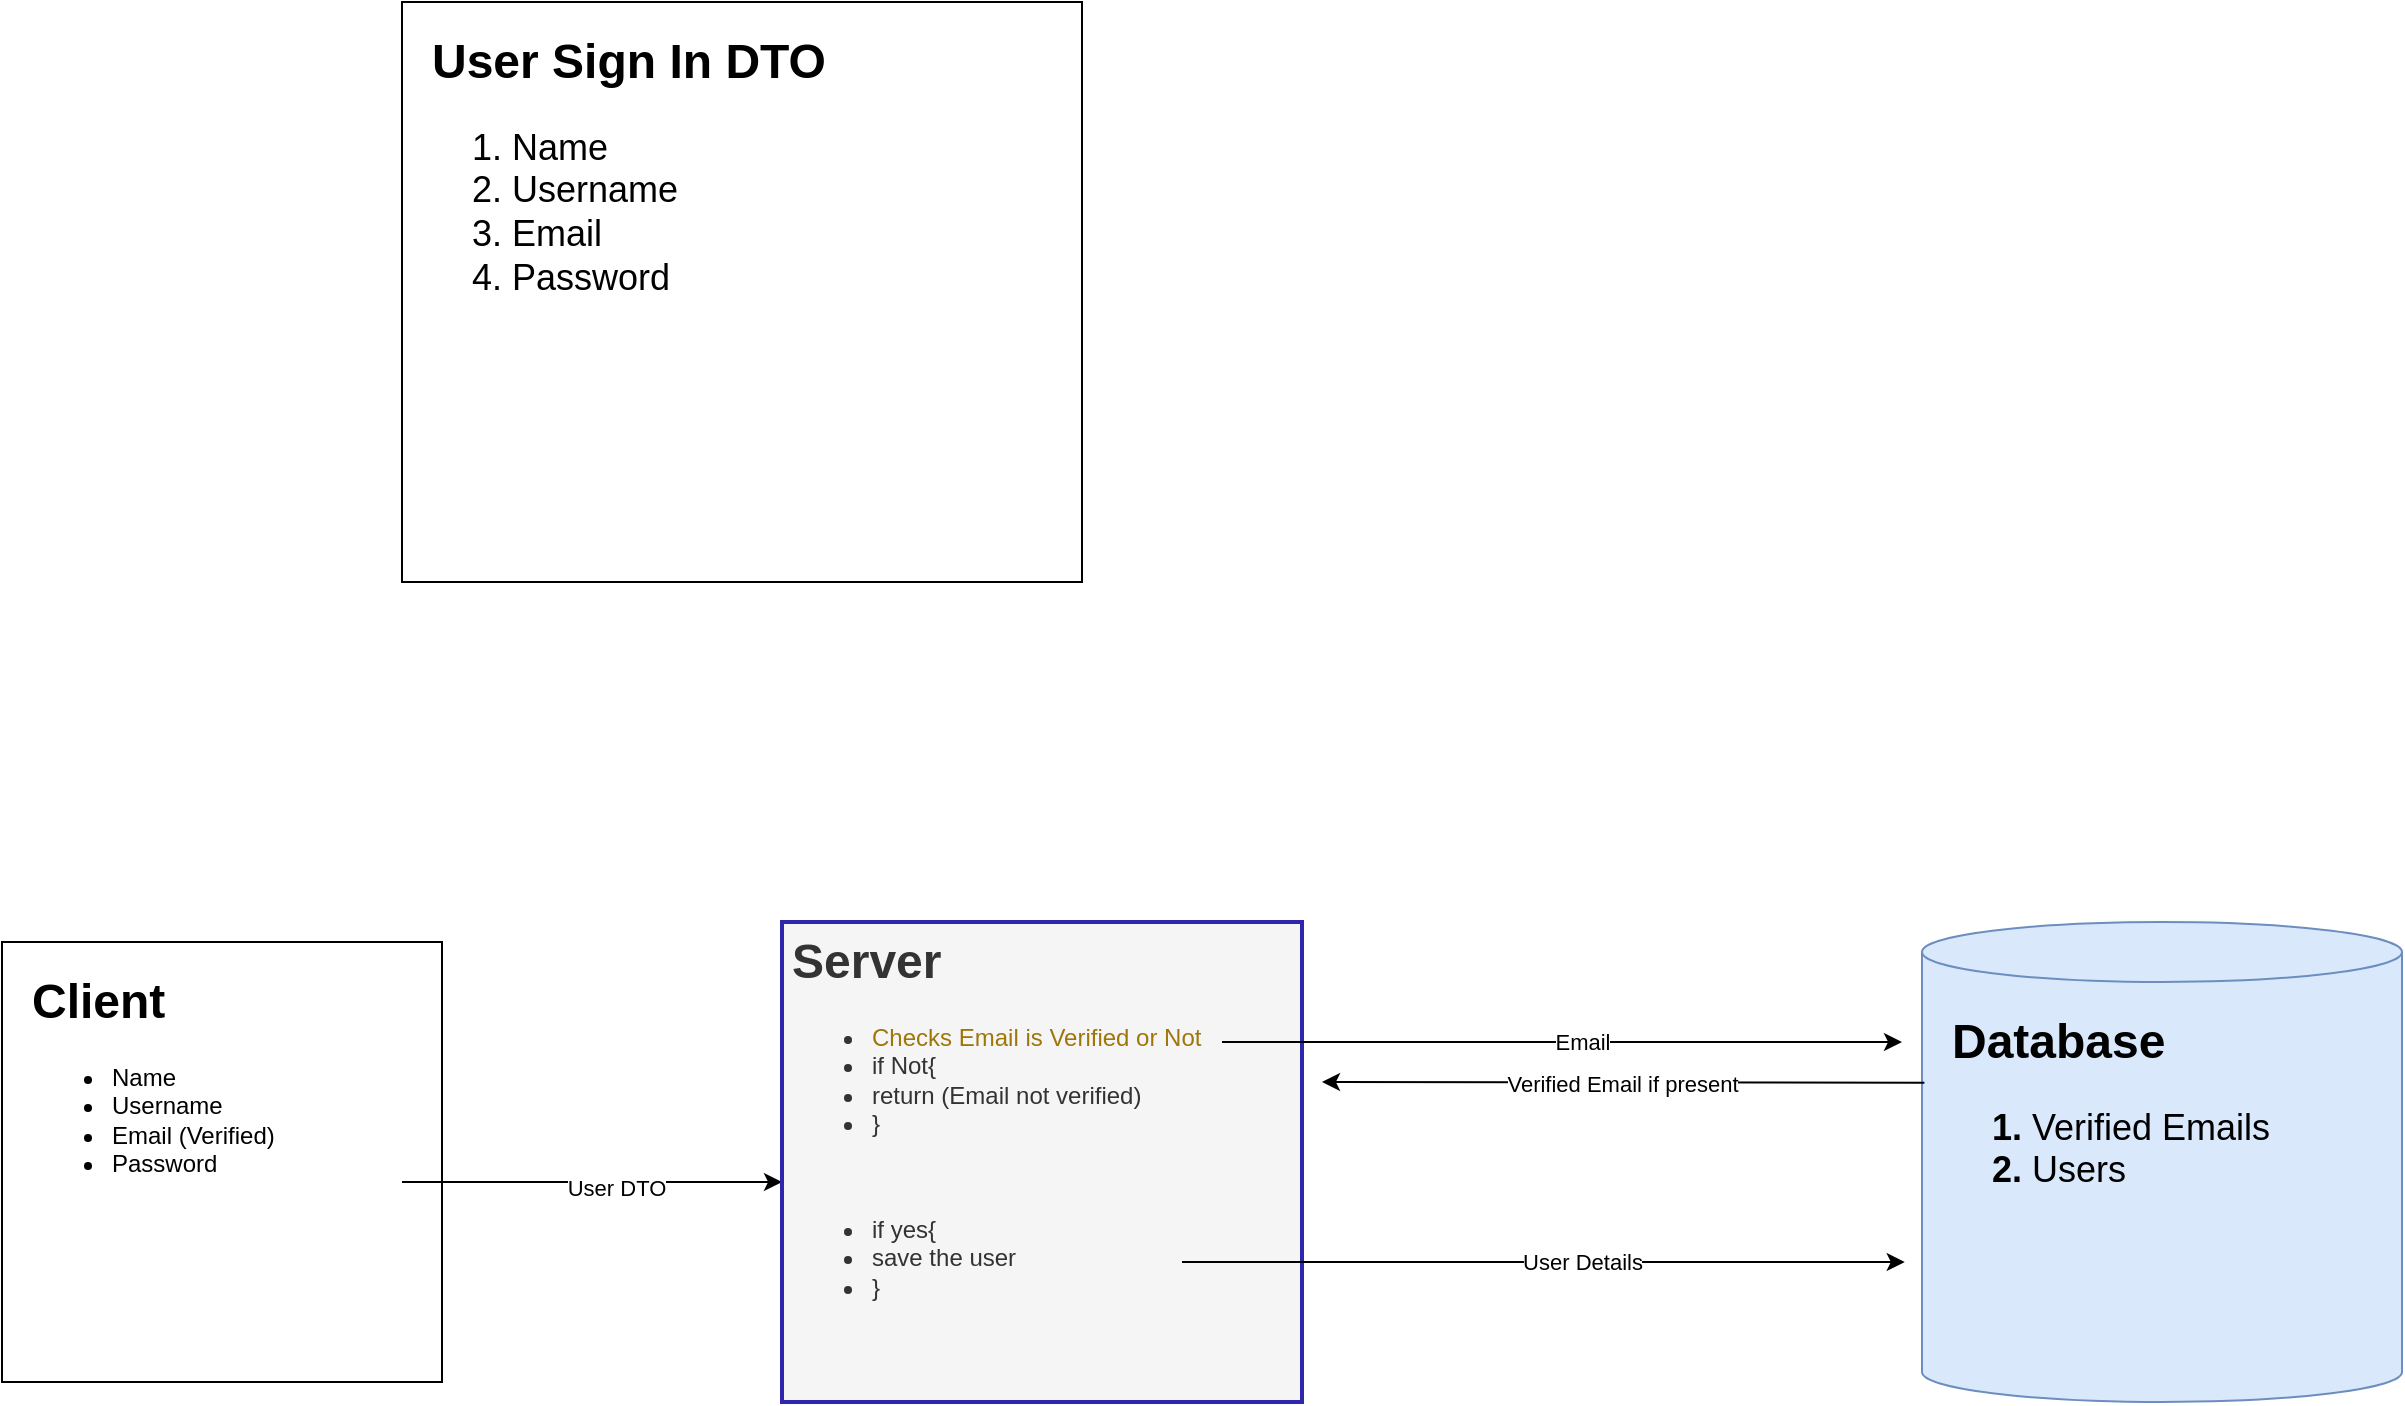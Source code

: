 <mxfile version="22.1.22" type="embed">
  <diagram id="e3ZoHSzyayAQzzKgrG5k" name="Page-1">
    <mxGraphModel dx="679" dy="338" grid="1" gridSize="10" guides="1" tooltips="1" connect="1" arrows="1" fold="1" page="1" pageScale="1" pageWidth="850" pageHeight="1100" math="0" shadow="0">
      <root>
        <mxCell id="0" />
        <mxCell id="1" parent="0" />
        <mxCell id="2" value="" style="rounded=0;whiteSpace=wrap;html=1;" vertex="1" parent="1">
          <mxGeometry x="310" y="60" width="340" height="290" as="geometry" />
        </mxCell>
        <mxCell id="3" value="&lt;h1&gt;User Sign In DTO&lt;/h1&gt;&lt;p style=&quot;font-size: 17px;&quot;&gt;&lt;/p&gt;&lt;div&gt;&lt;ol style=&quot;font-size: 18px;&quot;&gt;&lt;li&gt;Name&lt;/li&gt;&lt;li&gt;Username&lt;/li&gt;&lt;li&gt;Email&lt;/li&gt;&lt;li&gt;Password&lt;/li&gt;&lt;/ol&gt;&lt;/div&gt;&lt;p&gt;&lt;/p&gt;" style="text;html=1;strokeColor=none;fillColor=none;spacing=5;spacingTop=-20;whiteSpace=wrap;overflow=hidden;rounded=0;" vertex="1" parent="1">
          <mxGeometry x="320" y="70" width="320" height="260" as="geometry" />
        </mxCell>
        <mxCell id="4" value="" style="whiteSpace=wrap;html=1;aspect=fixed;" vertex="1" parent="1">
          <mxGeometry x="110" y="530" width="220" height="220" as="geometry" />
        </mxCell>
        <mxCell id="6" value="&lt;h1&gt;Client&lt;/h1&gt;&lt;p&gt;&lt;/p&gt;&lt;ul&gt;&lt;li&gt;Name&lt;/li&gt;&lt;li&gt;Username&lt;/li&gt;&lt;li&gt;Email (Verified)&lt;/li&gt;&lt;li&gt;Password&lt;/li&gt;&lt;/ul&gt;&lt;p&gt;&lt;/p&gt;" style="text;html=1;spacing=5;spacingTop=-20;whiteSpace=wrap;overflow=hidden;rounded=0;" vertex="1" parent="1">
          <mxGeometry x="120" y="540" width="200" height="190" as="geometry" />
        </mxCell>
        <mxCell id="8" value="" style="endArrow=classic;html=1;rounded=0;" edge="1" parent="1">
          <mxGeometry width="50" height="50" relative="1" as="geometry">
            <mxPoint x="310" y="650" as="sourcePoint" />
            <mxPoint x="500" y="650" as="targetPoint" />
          </mxGeometry>
        </mxCell>
        <mxCell id="23" value="User DTO" style="edgeLabel;html=1;align=center;verticalAlign=middle;resizable=0;points=[];" vertex="1" connectable="0" parent="8">
          <mxGeometry x="0.128" y="-3" relative="1" as="geometry">
            <mxPoint as="offset" />
          </mxGeometry>
        </mxCell>
        <mxCell id="10" value="&lt;h1&gt;Server&lt;/h1&gt;&lt;p&gt;&lt;/p&gt;&lt;ul&gt;&lt;li&gt;&lt;font color=&quot;#9e7609&quot;&gt;Checks Email is Verified or Not&lt;/font&gt;&lt;/li&gt;&lt;li&gt;&lt;span style=&quot;background-color: initial;&quot;&gt;if Not{&lt;/span&gt;&lt;/li&gt;&lt;li&gt;return (Email not verified)&lt;/li&gt;&lt;li&gt;&lt;span style=&quot;background-color: initial;&quot;&gt;}&lt;/span&gt;&lt;br&gt;&lt;/li&gt;&lt;/ul&gt;&lt;div&gt;&lt;br&gt;&lt;/div&gt;&lt;ul&gt;&lt;li&gt;if yes{&lt;/li&gt;&lt;li&gt;save the user&lt;/li&gt;&lt;li&gt;}&lt;/li&gt;&lt;/ul&gt;&lt;p&gt;&lt;/p&gt;" style="text;html=1;spacing=5;spacingTop=-20;whiteSpace=wrap;overflow=hidden;rounded=0;fillColor=#f5f5f5;fontColor=#333333;strokeColor=#2f26ab;strokeWidth=2;" vertex="1" parent="1">
          <mxGeometry x="500" y="520" width="260" height="240" as="geometry" />
        </mxCell>
        <mxCell id="11" value="" style="shape=cylinder3;whiteSpace=wrap;html=1;boundedLbl=1;backgroundOutline=1;size=15;fillColor=#dae8fc;strokeColor=#6c8ebf;" vertex="1" parent="1">
          <mxGeometry x="1070" y="520" width="240" height="240" as="geometry" />
        </mxCell>
        <mxCell id="12" value="&lt;h1&gt;&lt;span style=&quot;background-color: initial;&quot;&gt;Database&lt;/span&gt;&lt;/h1&gt;&lt;h1&gt;&lt;ol style=&quot;font-size: 18px;&quot;&gt;&lt;li&gt;&lt;span style=&quot;font-weight: normal;&quot;&gt;Verified Emails&lt;/span&gt;&lt;/li&gt;&lt;li&gt;&lt;span style=&quot;font-weight: normal;&quot;&gt;Users&lt;/span&gt;&lt;/li&gt;&lt;/ol&gt;&lt;/h1&gt;" style="text;html=1;strokeColor=none;fillColor=none;spacing=5;spacingTop=-20;whiteSpace=wrap;overflow=hidden;rounded=0;" vertex="1" parent="1">
          <mxGeometry x="1080" y="560" width="220" height="180" as="geometry" />
        </mxCell>
        <mxCell id="14" value="" style="endArrow=classic;html=1;rounded=0;" edge="1" parent="1">
          <mxGeometry width="50" height="50" relative="1" as="geometry">
            <mxPoint x="720" y="580" as="sourcePoint" />
            <mxPoint x="1060" y="580" as="targetPoint" />
          </mxGeometry>
        </mxCell>
        <mxCell id="20" value="Email" style="edgeLabel;html=1;align=center;verticalAlign=middle;resizable=0;points=[];" vertex="1" connectable="0" parent="14">
          <mxGeometry x="0.146" relative="1" as="geometry">
            <mxPoint x="-15" as="offset" />
          </mxGeometry>
        </mxCell>
        <mxCell id="16" value="" style="endArrow=classic;html=1;rounded=0;exitX=0.005;exitY=0.335;exitDx=0;exitDy=0;exitPerimeter=0;" edge="1" parent="1" source="11">
          <mxGeometry width="50" height="50" relative="1" as="geometry">
            <mxPoint x="1070" y="598" as="sourcePoint" />
            <mxPoint x="770" y="600.0" as="targetPoint" />
          </mxGeometry>
        </mxCell>
        <mxCell id="18" value="Verified Email if present" style="edgeLabel;html=1;align=center;verticalAlign=middle;resizable=0;points=[];" vertex="1" connectable="0" parent="16">
          <mxGeometry x="-0.129" y="1" relative="1" as="geometry">
            <mxPoint x="-20" as="offset" />
          </mxGeometry>
        </mxCell>
        <mxCell id="21" value="" style="endArrow=classic;html=1;rounded=0;" edge="1" parent="1">
          <mxGeometry width="50" height="50" relative="1" as="geometry">
            <mxPoint x="700" y="690" as="sourcePoint" />
            <mxPoint x="1061.379" y="690" as="targetPoint" />
          </mxGeometry>
        </mxCell>
        <mxCell id="22" value="User Details" style="edgeLabel;html=1;align=center;verticalAlign=middle;resizable=0;points=[];" vertex="1" connectable="0" parent="21">
          <mxGeometry x="0.261" relative="1" as="geometry">
            <mxPoint x="-28" as="offset" />
          </mxGeometry>
        </mxCell>
      </root>
    </mxGraphModel>
  </diagram>
</mxfile>
